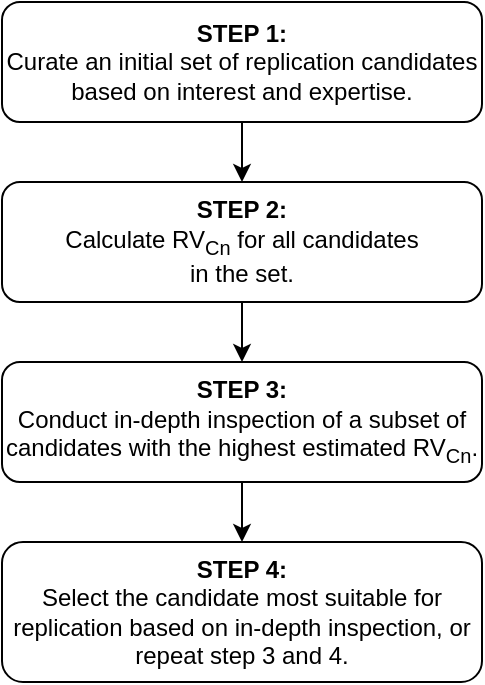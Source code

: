 <mxfile version="14.5.1" type="device"><diagram id="5bT4T4fWMrzd2u6ILiAC" name="Page-1"><mxGraphModel dx="749" dy="556" grid="1" gridSize="10" guides="1" tooltips="1" connect="1" arrows="1" fold="1" page="1" pageScale="1" pageWidth="850" pageHeight="1100" math="0" shadow="0"><root><mxCell id="0"/><mxCell id="1" parent="0"/><mxCell id="Pzr8ATY-yU0_DRuYMJaQ-5" style="edgeStyle=orthogonalEdgeStyle;rounded=0;orthogonalLoop=1;jettySize=auto;html=1;" parent="1" source="Pzr8ATY-yU0_DRuYMJaQ-1" target="Pzr8ATY-yU0_DRuYMJaQ-2" edge="1"><mxGeometry relative="1" as="geometry"/></mxCell><mxCell id="Pzr8ATY-yU0_DRuYMJaQ-1" value="&lt;b&gt;STEP 1:&lt;/b&gt;&lt;br&gt;Curate an initial set of replication candidates based on interest and expertise." style="rounded=1;whiteSpace=wrap;html=1;" parent="1" vertex="1"><mxGeometry x="280" y="160" width="240" height="60" as="geometry"/></mxCell><mxCell id="Pzr8ATY-yU0_DRuYMJaQ-6" style="edgeStyle=orthogonalEdgeStyle;rounded=0;orthogonalLoop=1;jettySize=auto;html=1;" parent="1" source="Pzr8ATY-yU0_DRuYMJaQ-2" target="Pzr8ATY-yU0_DRuYMJaQ-3" edge="1"><mxGeometry relative="1" as="geometry"/></mxCell><mxCell id="Pzr8ATY-yU0_DRuYMJaQ-2" value="&lt;b&gt;STEP 2:&lt;/b&gt;&lt;br&gt;Calculate RV&lt;sub&gt;Cn&lt;/sub&gt;&amp;nbsp;for all candidates &lt;br&gt;in the set." style="rounded=1;whiteSpace=wrap;html=1;" parent="1" vertex="1"><mxGeometry x="280" y="250" width="240" height="60" as="geometry"/></mxCell><mxCell id="Pzr8ATY-yU0_DRuYMJaQ-7" style="edgeStyle=orthogonalEdgeStyle;rounded=0;orthogonalLoop=1;jettySize=auto;html=1;" parent="1" source="Pzr8ATY-yU0_DRuYMJaQ-3" target="Pzr8ATY-yU0_DRuYMJaQ-4" edge="1"><mxGeometry relative="1" as="geometry"/></mxCell><mxCell id="Pzr8ATY-yU0_DRuYMJaQ-3" value="&lt;b&gt;STEP 3:&lt;/b&gt;&lt;br&gt;Conduct in-depth inspection of a subset of candidates with the highest estimated RV&lt;sub&gt;Cn&lt;/sub&gt;." style="rounded=1;whiteSpace=wrap;html=1;" parent="1" vertex="1"><mxGeometry x="280" y="340" width="240" height="60" as="geometry"/></mxCell><mxCell id="Pzr8ATY-yU0_DRuYMJaQ-4" value="&lt;b&gt;STEP 4:&lt;/b&gt;&lt;br&gt;Select the candidate most suitable for replication based on in-depth inspection, or repeat step 3 and 4." style="rounded=1;whiteSpace=wrap;html=1;" parent="1" vertex="1"><mxGeometry x="280" y="430" width="240" height="70" as="geometry"/></mxCell></root></mxGraphModel></diagram></mxfile>